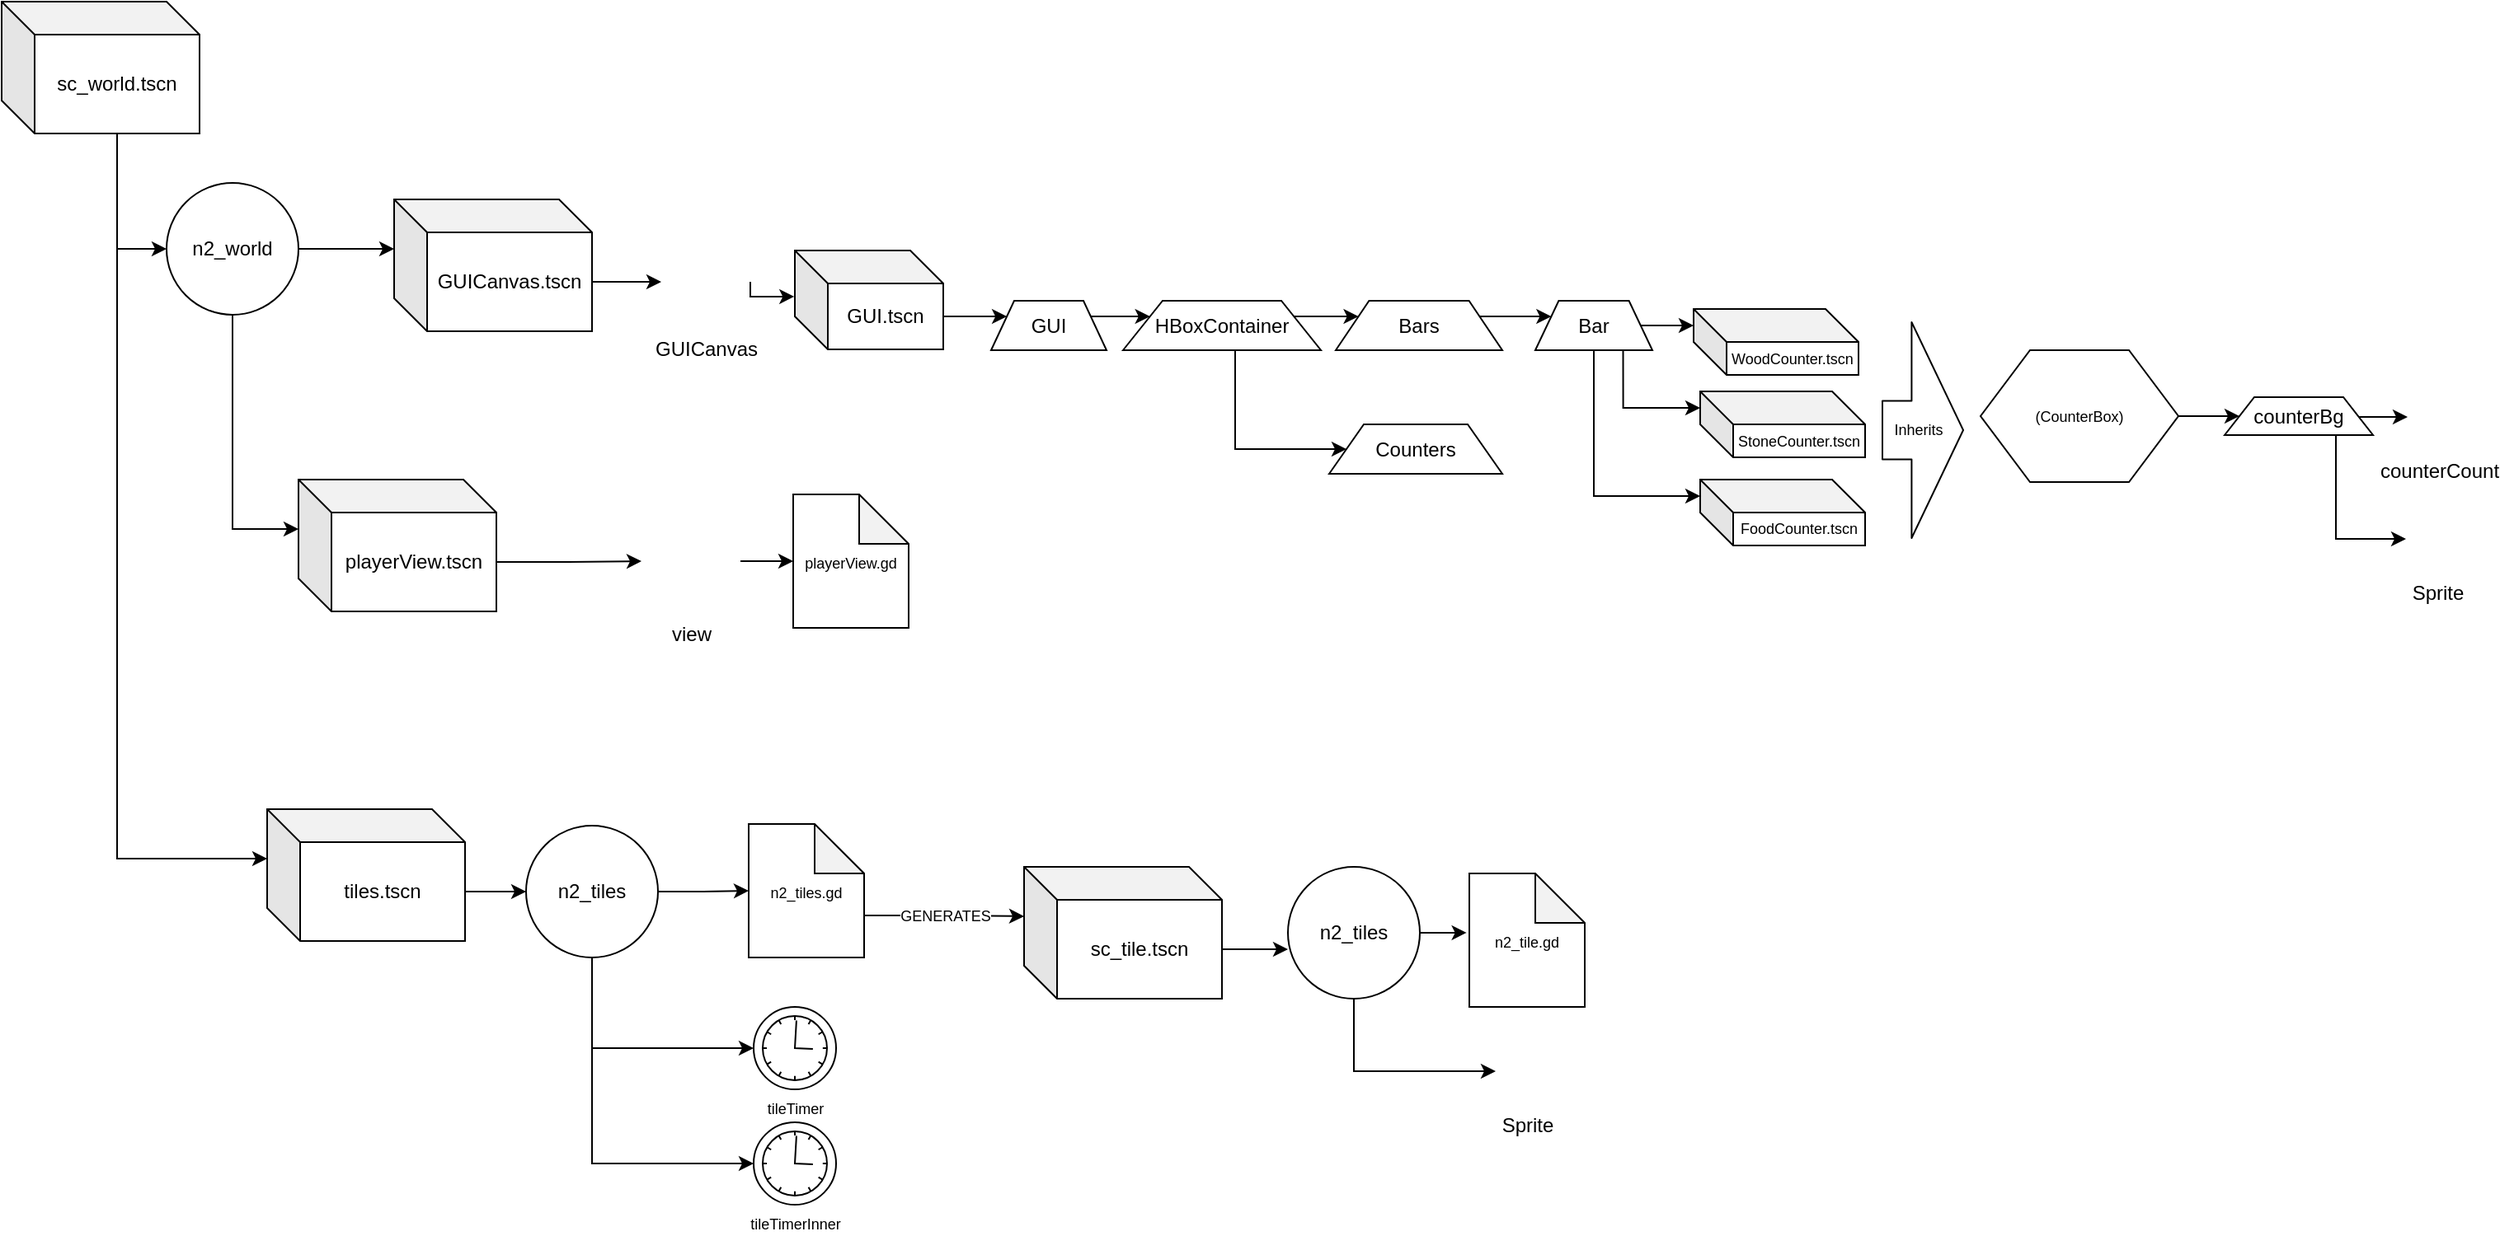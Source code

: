 <mxfile version="11.1.1" type="device"><diagram id="vIiW7SesS-eJvdgRHPTz" name="Page-1"><mxGraphModel dx="1422" dy="864" grid="1" gridSize="10" guides="1" tooltips="1" connect="1" arrows="1" fold="1" page="1" pageScale="1" pageWidth="850" pageHeight="1100" math="0" shadow="0"><root><mxCell id="0"/><mxCell id="1" parent="0"/><mxCell id="T3SGmK9ZMRa347VXDMl6-60" style="edgeStyle=orthogonalEdgeStyle;rounded=0;orthogonalLoop=1;jettySize=auto;html=1;exitX=1;exitY=0.5;exitDx=0;exitDy=0;entryX=0;entryY=0.5;entryDx=0;entryDy=0;entryPerimeter=0;" edge="1" parent="1" source="T3SGmK9ZMRa347VXDMl6-5" target="T3SGmK9ZMRa347VXDMl6-59"><mxGeometry relative="1" as="geometry"/></mxCell><mxCell id="T3SGmK9ZMRa347VXDMl6-95" style="edgeStyle=orthogonalEdgeStyle;rounded=0;orthogonalLoop=1;jettySize=auto;html=1;exitX=0.5;exitY=1;exitDx=0;exitDy=0;entryX=0;entryY=0.5;entryDx=0;entryDy=0;fontSize=9;" edge="1" parent="1" source="T3SGmK9ZMRa347VXDMl6-5" target="T3SGmK9ZMRa347VXDMl6-93"><mxGeometry relative="1" as="geometry"/></mxCell><mxCell id="T3SGmK9ZMRa347VXDMl6-96" style="edgeStyle=orthogonalEdgeStyle;rounded=0;orthogonalLoop=1;jettySize=auto;html=1;exitX=0.5;exitY=1;exitDx=0;exitDy=0;entryX=0;entryY=0.5;entryDx=0;entryDy=0;fontSize=9;" edge="1" parent="1" source="T3SGmK9ZMRa347VXDMl6-5" target="T3SGmK9ZMRa347VXDMl6-94"><mxGeometry relative="1" as="geometry"/></mxCell><mxCell id="T3SGmK9ZMRa347VXDMl6-5" value="n2_tiles" style="ellipse;whiteSpace=wrap;html=1;aspect=fixed;" vertex="1" parent="1"><mxGeometry x="348" y="550" width="80" height="80" as="geometry"/></mxCell><mxCell id="T3SGmK9ZMRa347VXDMl6-70" style="edgeStyle=orthogonalEdgeStyle;rounded=0;orthogonalLoop=1;jettySize=auto;html=1;exitX=0.5;exitY=1;exitDx=0;exitDy=0;entryX=0;entryY=0;entryDx=0;entryDy=30;entryPerimeter=0;" edge="1" parent="1" source="T3SGmK9ZMRa347VXDMl6-7" target="T3SGmK9ZMRa347VXDMl6-68"><mxGeometry relative="1" as="geometry"/></mxCell><mxCell id="T3SGmK9ZMRa347VXDMl6-72" style="edgeStyle=orthogonalEdgeStyle;rounded=0;orthogonalLoop=1;jettySize=auto;html=1;exitX=1;exitY=0.5;exitDx=0;exitDy=0;entryX=0;entryY=0;entryDx=0;entryDy=30;entryPerimeter=0;" edge="1" parent="1" source="T3SGmK9ZMRa347VXDMl6-7" target="T3SGmK9ZMRa347VXDMl6-71"><mxGeometry relative="1" as="geometry"/></mxCell><mxCell id="T3SGmK9ZMRa347VXDMl6-7" value="n2_world" style="ellipse;whiteSpace=wrap;html=1;aspect=fixed;" vertex="1" parent="1"><mxGeometry x="130" y="160" width="80" height="80" as="geometry"/></mxCell><mxCell id="T3SGmK9ZMRa347VXDMl6-79" style="edgeStyle=orthogonalEdgeStyle;rounded=0;orthogonalLoop=1;jettySize=auto;html=1;exitX=1;exitY=0.5;exitDx=0;exitDy=0;entryX=-0.004;entryY=0.466;entryDx=0;entryDy=0;entryPerimeter=0;" edge="1" parent="1" source="T3SGmK9ZMRa347VXDMl6-13" target="T3SGmK9ZMRa347VXDMl6-74"><mxGeometry relative="1" as="geometry"><Array as="points"><mxPoint x="484" y="229"/></Array></mxGeometry></mxCell><mxCell id="T3SGmK9ZMRa347VXDMl6-13" value="GUICanvas" style="shape=image;html=1;verticalAlign=top;verticalLabelPosition=bottom;labelBackgroundColor=#ffffff;imageAspect=0;aspect=fixed;image=https://cdn4.iconfinder.com/data/icons/48-bubbles/48/17.Brush-128.png" vertex="1" parent="1"><mxGeometry x="430" y="193" width="54" height="54" as="geometry"/></mxCell><mxCell id="T3SGmK9ZMRa347VXDMl6-25" style="edgeStyle=orthogonalEdgeStyle;rounded=0;orthogonalLoop=1;jettySize=auto;html=1;exitX=1;exitY=0.25;exitDx=0;exitDy=0;entryX=0;entryY=0.25;entryDx=0;entryDy=0;" edge="1" parent="1" source="T3SGmK9ZMRa347VXDMl6-18" target="T3SGmK9ZMRa347VXDMl6-20"><mxGeometry relative="1" as="geometry"/></mxCell><mxCell id="T3SGmK9ZMRa347VXDMl6-18" value="GUI" style="shape=trapezoid;perimeter=trapezoidPerimeter;whiteSpace=wrap;html=1;" vertex="1" parent="1"><mxGeometry x="630" y="231.5" width="70" height="30" as="geometry"/></mxCell><mxCell id="T3SGmK9ZMRa347VXDMl6-26" style="edgeStyle=orthogonalEdgeStyle;rounded=0;orthogonalLoop=1;jettySize=auto;html=1;exitX=1;exitY=0.25;exitDx=0;exitDy=0;entryX=0;entryY=0.25;entryDx=0;entryDy=0;" edge="1" parent="1" source="T3SGmK9ZMRa347VXDMl6-20" target="T3SGmK9ZMRa347VXDMl6-22"><mxGeometry relative="1" as="geometry"/></mxCell><mxCell id="T3SGmK9ZMRa347VXDMl6-28" style="edgeStyle=orthogonalEdgeStyle;rounded=0;orthogonalLoop=1;jettySize=auto;html=1;exitX=0.5;exitY=1;exitDx=0;exitDy=0;entryX=0;entryY=0.5;entryDx=0;entryDy=0;" edge="1" parent="1" source="T3SGmK9ZMRa347VXDMl6-20" target="T3SGmK9ZMRa347VXDMl6-27"><mxGeometry relative="1" as="geometry"><Array as="points"><mxPoint x="778" y="321.5"/></Array></mxGeometry></mxCell><mxCell id="T3SGmK9ZMRa347VXDMl6-20" value="HBoxContainer" style="shape=trapezoid;perimeter=trapezoidPerimeter;whiteSpace=wrap;html=1;" vertex="1" parent="1"><mxGeometry x="710" y="231.5" width="120" height="30" as="geometry"/></mxCell><mxCell id="T3SGmK9ZMRa347VXDMl6-36" style="edgeStyle=orthogonalEdgeStyle;rounded=0;orthogonalLoop=1;jettySize=auto;html=1;exitX=1;exitY=0.25;exitDx=0;exitDy=0;entryX=0;entryY=0.25;entryDx=0;entryDy=0;" edge="1" parent="1" source="T3SGmK9ZMRa347VXDMl6-22" target="T3SGmK9ZMRa347VXDMl6-29"><mxGeometry relative="1" as="geometry"/></mxCell><mxCell id="T3SGmK9ZMRa347VXDMl6-22" value="Bars" style="shape=trapezoid;perimeter=trapezoidPerimeter;whiteSpace=wrap;html=1;" vertex="1" parent="1"><mxGeometry x="839" y="231.5" width="101" height="30" as="geometry"/></mxCell><mxCell id="T3SGmK9ZMRa347VXDMl6-27" value="Counters" style="shape=trapezoid;perimeter=trapezoidPerimeter;whiteSpace=wrap;html=1;" vertex="1" parent="1"><mxGeometry x="835" y="306.5" width="105" height="30" as="geometry"/></mxCell><mxCell id="T3SGmK9ZMRa347VXDMl6-83" style="edgeStyle=orthogonalEdgeStyle;rounded=0;orthogonalLoop=1;jettySize=auto;html=1;exitX=1;exitY=0.5;exitDx=0;exitDy=0;entryX=0;entryY=0;entryDx=0;entryDy=10;entryPerimeter=0;fontSize=9;" edge="1" parent="1" source="T3SGmK9ZMRa347VXDMl6-29" target="T3SGmK9ZMRa347VXDMl6-82"><mxGeometry relative="1" as="geometry"/></mxCell><mxCell id="T3SGmK9ZMRa347VXDMl6-87" style="edgeStyle=orthogonalEdgeStyle;rounded=0;orthogonalLoop=1;jettySize=auto;html=1;exitX=0.75;exitY=1;exitDx=0;exitDy=0;entryX=0;entryY=0;entryDx=0;entryDy=10;entryPerimeter=0;fontSize=9;" edge="1" parent="1" source="T3SGmK9ZMRa347VXDMl6-29" target="T3SGmK9ZMRa347VXDMl6-85"><mxGeometry relative="1" as="geometry"/></mxCell><mxCell id="T3SGmK9ZMRa347VXDMl6-88" style="edgeStyle=orthogonalEdgeStyle;rounded=0;orthogonalLoop=1;jettySize=auto;html=1;exitX=0.5;exitY=1;exitDx=0;exitDy=0;entryX=0;entryY=0;entryDx=0;entryDy=10;entryPerimeter=0;fontSize=9;" edge="1" parent="1" source="T3SGmK9ZMRa347VXDMl6-29" target="T3SGmK9ZMRa347VXDMl6-86"><mxGeometry relative="1" as="geometry"/></mxCell><mxCell id="T3SGmK9ZMRa347VXDMl6-29" value="Bar" style="shape=trapezoid;perimeter=trapezoidPerimeter;whiteSpace=wrap;html=1;" vertex="1" parent="1"><mxGeometry x="960" y="231.5" width="71" height="30" as="geometry"/></mxCell><mxCell id="T3SGmK9ZMRa347VXDMl6-58" style="edgeStyle=orthogonalEdgeStyle;rounded=0;orthogonalLoop=1;jettySize=auto;html=1;exitX=1;exitY=0.5;exitDx=0;exitDy=0;entryX=0;entryY=0.5;entryDx=0;entryDy=0;entryPerimeter=0;" edge="1" parent="1" source="T3SGmK9ZMRa347VXDMl6-45" target="T3SGmK9ZMRa347VXDMl6-57"><mxGeometry relative="1" as="geometry"/></mxCell><mxCell id="T3SGmK9ZMRa347VXDMl6-45" value="view" style="shape=image;html=1;verticalAlign=top;verticalLabelPosition=bottom;labelBackgroundColor=#ffffff;imageAspect=0;aspect=fixed;image=https://cdn2.iconfinder.com/data/icons/ios-7-icons/50/video_camera-128.png" vertex="1" parent="1"><mxGeometry x="418" y="359.5" width="60" height="60" as="geometry"/></mxCell><mxCell id="T3SGmK9ZMRa347VXDMl6-53" style="edgeStyle=orthogonalEdgeStyle;rounded=0;orthogonalLoop=1;jettySize=auto;html=1;exitX=1;exitY=0.25;exitDx=0;exitDy=0;entryX=0;entryY=0.5;entryDx=0;entryDy=0;" edge="1" parent="1" source="T3SGmK9ZMRa347VXDMl6-47" target="T3SGmK9ZMRa347VXDMl6-51"><mxGeometry relative="1" as="geometry"><Array as="points"><mxPoint x="1456" y="302"/></Array></mxGeometry></mxCell><mxCell id="T3SGmK9ZMRa347VXDMl6-54" style="edgeStyle=orthogonalEdgeStyle;rounded=0;orthogonalLoop=1;jettySize=auto;html=1;exitX=0.75;exitY=1;exitDx=0;exitDy=0;entryX=0;entryY=0.5;entryDx=0;entryDy=0;" edge="1" parent="1" source="T3SGmK9ZMRa347VXDMl6-47" target="T3SGmK9ZMRa347VXDMl6-52"><mxGeometry relative="1" as="geometry"/></mxCell><mxCell id="T3SGmK9ZMRa347VXDMl6-47" value="counterBg" style="shape=trapezoid;perimeter=trapezoidPerimeter;whiteSpace=wrap;html=1;" vertex="1" parent="1"><mxGeometry x="1378" y="290" width="90" height="23" as="geometry"/></mxCell><mxCell id="T3SGmK9ZMRa347VXDMl6-51" value="counterCount" style="shape=image;html=1;verticalAlign=top;verticalLabelPosition=bottom;labelBackgroundColor=#ffffff;imageAspect=0;aspect=fixed;image=https://cdn4.iconfinder.com/data/icons/business-finance-vol-12-2/512/11-128.png" vertex="1" parent="1"><mxGeometry x="1489" y="283" width="38" height="38" as="geometry"/></mxCell><mxCell id="T3SGmK9ZMRa347VXDMl6-52" value="Sprite" style="shape=image;html=1;verticalAlign=top;verticalLabelPosition=bottom;labelBackgroundColor=#ffffff;imageAspect=0;aspect=fixed;image=https://cdn1.iconfinder.com/data/icons/random-crafticons/48/misc-_smile_-128.png" vertex="1" parent="1"><mxGeometry x="1488" y="357" width="38" height="38" as="geometry"/></mxCell><mxCell id="T3SGmK9ZMRa347VXDMl6-57" value="&lt;font style=&quot;font-size: 9px&quot;&gt;playerView.gd&lt;/font&gt;" style="shape=note;whiteSpace=wrap;html=1;backgroundOutline=1;darkOpacity=0.05;size=30;" vertex="1" parent="1"><mxGeometry x="510" y="349" width="70" height="81" as="geometry"/></mxCell><mxCell id="T3SGmK9ZMRa347VXDMl6-98" value="GENERATES" style="edgeStyle=orthogonalEdgeStyle;rounded=0;orthogonalLoop=1;jettySize=auto;html=1;exitX=0;exitY=0;exitDx=70;exitDy=55.5;exitPerimeter=0;entryX=0;entryY=0;entryDx=0;entryDy=30;entryPerimeter=0;fontSize=9;" edge="1" parent="1" source="T3SGmK9ZMRa347VXDMl6-59" target="T3SGmK9ZMRa347VXDMl6-97"><mxGeometry relative="1" as="geometry"/></mxCell><mxCell id="T3SGmK9ZMRa347VXDMl6-59" value="&lt;font style=&quot;font-size: 9px&quot;&gt;n2_tiles.gd&lt;/font&gt;" style="shape=note;whiteSpace=wrap;html=1;backgroundOutline=1;darkOpacity=0.05;size=30;" vertex="1" parent="1"><mxGeometry x="483" y="549" width="70" height="81" as="geometry"/></mxCell><mxCell id="T3SGmK9ZMRa347VXDMl6-62" style="edgeStyle=orthogonalEdgeStyle;rounded=0;orthogonalLoop=1;jettySize=auto;html=1;exitX=0;exitY=0;exitDx=70;exitDy=80;exitPerimeter=0;entryX=0;entryY=0.5;entryDx=0;entryDy=0;" edge="1" parent="1" source="T3SGmK9ZMRa347VXDMl6-61" target="T3SGmK9ZMRa347VXDMl6-7"><mxGeometry relative="1" as="geometry"/></mxCell><mxCell id="T3SGmK9ZMRa347VXDMl6-64" style="edgeStyle=orthogonalEdgeStyle;rounded=0;orthogonalLoop=1;jettySize=auto;html=1;exitX=0;exitY=0;exitDx=70;exitDy=80;exitPerimeter=0;entryX=0;entryY=0;entryDx=0;entryDy=30;entryPerimeter=0;" edge="1" parent="1" source="T3SGmK9ZMRa347VXDMl6-61" target="T3SGmK9ZMRa347VXDMl6-63"><mxGeometry relative="1" as="geometry"/></mxCell><mxCell id="T3SGmK9ZMRa347VXDMl6-61" value="sc_world.tscn" style="shape=cube;whiteSpace=wrap;html=1;boundedLbl=1;backgroundOutline=1;darkOpacity=0.05;darkOpacity2=0.1;" vertex="1" parent="1"><mxGeometry x="30" y="50" width="120" height="80" as="geometry"/></mxCell><mxCell id="T3SGmK9ZMRa347VXDMl6-67" style="edgeStyle=orthogonalEdgeStyle;rounded=0;orthogonalLoop=1;jettySize=auto;html=1;exitX=0;exitY=0;exitDx=120;exitDy=50;exitPerimeter=0;entryX=0;entryY=0.5;entryDx=0;entryDy=0;" edge="1" parent="1" source="T3SGmK9ZMRa347VXDMl6-63" target="T3SGmK9ZMRa347VXDMl6-5"><mxGeometry relative="1" as="geometry"/></mxCell><mxCell id="T3SGmK9ZMRa347VXDMl6-63" value="tiles.tscn" style="shape=cube;whiteSpace=wrap;html=1;boundedLbl=1;backgroundOutline=1;darkOpacity=0.05;darkOpacity2=0.1;" vertex="1" parent="1"><mxGeometry x="191" y="540" width="120" height="80" as="geometry"/></mxCell><mxCell id="T3SGmK9ZMRa347VXDMl6-69" style="edgeStyle=orthogonalEdgeStyle;rounded=0;orthogonalLoop=1;jettySize=auto;html=1;exitX=0;exitY=0;exitDx=120;exitDy=50;exitPerimeter=0;entryX=0;entryY=0.5;entryDx=0;entryDy=0;" edge="1" parent="1" source="T3SGmK9ZMRa347VXDMl6-68" target="T3SGmK9ZMRa347VXDMl6-45"><mxGeometry relative="1" as="geometry"/></mxCell><mxCell id="T3SGmK9ZMRa347VXDMl6-68" value="playerView.tscn" style="shape=cube;whiteSpace=wrap;html=1;boundedLbl=1;backgroundOutline=1;darkOpacity=0.05;darkOpacity2=0.1;" vertex="1" parent="1"><mxGeometry x="210" y="340" width="120" height="80" as="geometry"/></mxCell><mxCell id="T3SGmK9ZMRa347VXDMl6-73" style="edgeStyle=orthogonalEdgeStyle;rounded=0;orthogonalLoop=1;jettySize=auto;html=1;exitX=0;exitY=0;exitDx=120;exitDy=50;exitPerimeter=0;entryX=0;entryY=0.5;entryDx=0;entryDy=0;" edge="1" parent="1" source="T3SGmK9ZMRa347VXDMl6-71" target="T3SGmK9ZMRa347VXDMl6-13"><mxGeometry relative="1" as="geometry"/></mxCell><mxCell id="T3SGmK9ZMRa347VXDMl6-71" value="GUICanvas.tscn" style="shape=cube;whiteSpace=wrap;html=1;boundedLbl=1;backgroundOutline=1;darkOpacity=0.05;darkOpacity2=0.1;" vertex="1" parent="1"><mxGeometry x="268" y="170" width="120" height="80" as="geometry"/></mxCell><mxCell id="T3SGmK9ZMRa347VXDMl6-81" style="edgeStyle=orthogonalEdgeStyle;rounded=0;orthogonalLoop=1;jettySize=auto;html=1;exitX=0;exitY=0;exitDx=90;exitDy=40;exitPerimeter=0;entryX=0;entryY=0.25;entryDx=0;entryDy=0;" edge="1" parent="1" source="T3SGmK9ZMRa347VXDMl6-74" target="T3SGmK9ZMRa347VXDMl6-18"><mxGeometry relative="1" as="geometry"/></mxCell><mxCell id="T3SGmK9ZMRa347VXDMl6-74" value="GUI.tscn" style="shape=cube;whiteSpace=wrap;html=1;boundedLbl=1;backgroundOutline=1;darkOpacity=0.05;darkOpacity2=0.1;" vertex="1" parent="1"><mxGeometry x="511" y="201" width="90" height="60" as="geometry"/></mxCell><mxCell id="T3SGmK9ZMRa347VXDMl6-82" value="WoodCounter.tscn" style="shape=cube;whiteSpace=wrap;html=1;boundedLbl=1;backgroundOutline=1;darkOpacity=0.05;darkOpacity2=0.1;fontSize=9;" vertex="1" parent="1"><mxGeometry x="1056" y="236.5" width="100" height="40" as="geometry"/></mxCell><mxCell id="T3SGmK9ZMRa347VXDMl6-85" value="StoneCounter.tscn" style="shape=cube;whiteSpace=wrap;html=1;boundedLbl=1;backgroundOutline=1;darkOpacity=0.05;darkOpacity2=0.1;fontSize=9;" vertex="1" parent="1"><mxGeometry x="1060" y="286.5" width="100" height="40" as="geometry"/></mxCell><mxCell id="T3SGmK9ZMRa347VXDMl6-86" value="FoodCounter.tscn" style="shape=cube;whiteSpace=wrap;html=1;boundedLbl=1;backgroundOutline=1;darkOpacity=0.05;darkOpacity2=0.1;fontSize=9;" vertex="1" parent="1"><mxGeometry x="1060" y="340" width="100" height="40" as="geometry"/></mxCell><mxCell id="T3SGmK9ZMRa347VXDMl6-91" style="edgeStyle=orthogonalEdgeStyle;rounded=0;orthogonalLoop=1;jettySize=auto;html=1;exitX=1;exitY=0.5;exitDx=0;exitDy=0;entryX=0;entryY=0.5;entryDx=0;entryDy=0;fontSize=9;" edge="1" parent="1" source="T3SGmK9ZMRa347VXDMl6-89" target="T3SGmK9ZMRa347VXDMl6-47"><mxGeometry relative="1" as="geometry"/></mxCell><mxCell id="T3SGmK9ZMRa347VXDMl6-89" value="(CounterBox)" style="shape=hexagon;perimeter=hexagonPerimeter2;whiteSpace=wrap;html=1;fontSize=9;" vertex="1" parent="1"><mxGeometry x="1230" y="261.5" width="120" height="80" as="geometry"/></mxCell><mxCell id="T3SGmK9ZMRa347VXDMl6-93" value="tileTimer" style="shape=mxgraph.bpmn.shape;html=1;verticalLabelPosition=bottom;labelBackgroundColor=#ffffff;verticalAlign=top;align=center;perimeter=ellipsePerimeter;outlineConnect=0;outline=standard;symbol=timer;fontSize=9;" vertex="1" parent="1"><mxGeometry x="486" y="660" width="50" height="50" as="geometry"/></mxCell><mxCell id="T3SGmK9ZMRa347VXDMl6-94" value="tileTimerInner" style="shape=mxgraph.bpmn.shape;html=1;verticalLabelPosition=bottom;labelBackgroundColor=#ffffff;verticalAlign=top;align=center;perimeter=ellipsePerimeter;outlineConnect=0;outline=standard;symbol=timer;fontSize=9;" vertex="1" parent="1"><mxGeometry x="486" y="730" width="50" height="50" as="geometry"/></mxCell><mxCell id="T3SGmK9ZMRa347VXDMl6-102" style="edgeStyle=orthogonalEdgeStyle;rounded=0;orthogonalLoop=1;jettySize=auto;html=1;exitX=0;exitY=0;exitDx=120;exitDy=50;exitPerimeter=0;entryX=0;entryY=0.625;entryDx=0;entryDy=0;entryPerimeter=0;fontSize=9;" edge="1" parent="1" source="T3SGmK9ZMRa347VXDMl6-97" target="T3SGmK9ZMRa347VXDMl6-101"><mxGeometry relative="1" as="geometry"/></mxCell><mxCell id="T3SGmK9ZMRa347VXDMl6-97" value="sc_tile.tscn" style="shape=cube;whiteSpace=wrap;html=1;boundedLbl=1;backgroundOutline=1;darkOpacity=0.05;darkOpacity2=0.1;" vertex="1" parent="1"><mxGeometry x="650" y="575" width="120" height="80" as="geometry"/></mxCell><mxCell id="T3SGmK9ZMRa347VXDMl6-99" value="&lt;font style=&quot;font-size: 9px&quot;&gt;n2_tile.gd&lt;/font&gt;" style="shape=note;whiteSpace=wrap;html=1;backgroundOutline=1;darkOpacity=0.05;size=30;" vertex="1" parent="1"><mxGeometry x="920" y="579" width="70" height="81" as="geometry"/></mxCell><mxCell id="T3SGmK9ZMRa347VXDMl6-104" style="edgeStyle=orthogonalEdgeStyle;rounded=0;orthogonalLoop=1;jettySize=auto;html=1;exitX=1;exitY=0.5;exitDx=0;exitDy=0;entryX=-0.024;entryY=0.444;entryDx=0;entryDy=0;entryPerimeter=0;fontSize=9;" edge="1" parent="1" source="T3SGmK9ZMRa347VXDMl6-101" target="T3SGmK9ZMRa347VXDMl6-99"><mxGeometry relative="1" as="geometry"/></mxCell><mxCell id="T3SGmK9ZMRa347VXDMl6-106" style="edgeStyle=orthogonalEdgeStyle;rounded=0;orthogonalLoop=1;jettySize=auto;html=1;exitX=0.5;exitY=1;exitDx=0;exitDy=0;entryX=0;entryY=0.5;entryDx=0;entryDy=0;fontSize=9;" edge="1" parent="1" source="T3SGmK9ZMRa347VXDMl6-101" target="T3SGmK9ZMRa347VXDMl6-105"><mxGeometry relative="1" as="geometry"/></mxCell><mxCell id="T3SGmK9ZMRa347VXDMl6-101" value="n2_tiles" style="ellipse;whiteSpace=wrap;html=1;aspect=fixed;" vertex="1" parent="1"><mxGeometry x="810" y="575" width="80" height="80" as="geometry"/></mxCell><mxCell id="T3SGmK9ZMRa347VXDMl6-105" value="Sprite" style="shape=image;html=1;verticalAlign=top;verticalLabelPosition=bottom;labelBackgroundColor=#ffffff;imageAspect=0;aspect=fixed;image=https://cdn1.iconfinder.com/data/icons/random-crafticons/48/misc-_smile_-128.png" vertex="1" parent="1"><mxGeometry x="936" y="680" width="38" height="38" as="geometry"/></mxCell><mxCell id="T3SGmK9ZMRa347VXDMl6-107" value="" style="shape=flexArrow;endArrow=classic;html=1;fontSize=9;width=35.484;endSize=10.097;endWidth=94.537;" edge="1" parent="1"><mxGeometry width="50" height="50" relative="1" as="geometry"><mxPoint x="1170" y="310" as="sourcePoint"/><mxPoint x="1220" y="310" as="targetPoint"/></mxGeometry></mxCell><mxCell id="T3SGmK9ZMRa347VXDMl6-108" value="Inherits" style="text;html=1;resizable=0;points=[];align=center;verticalAlign=middle;labelBackgroundColor=#ffffff;fontSize=9;" vertex="1" connectable="0" parent="T3SGmK9ZMRa347VXDMl6-107"><mxGeometry x="0.032" y="-10" relative="1" as="geometry"><mxPoint x="-4" y="-10" as="offset"/></mxGeometry></mxCell></root></mxGraphModel></diagram></mxfile>
